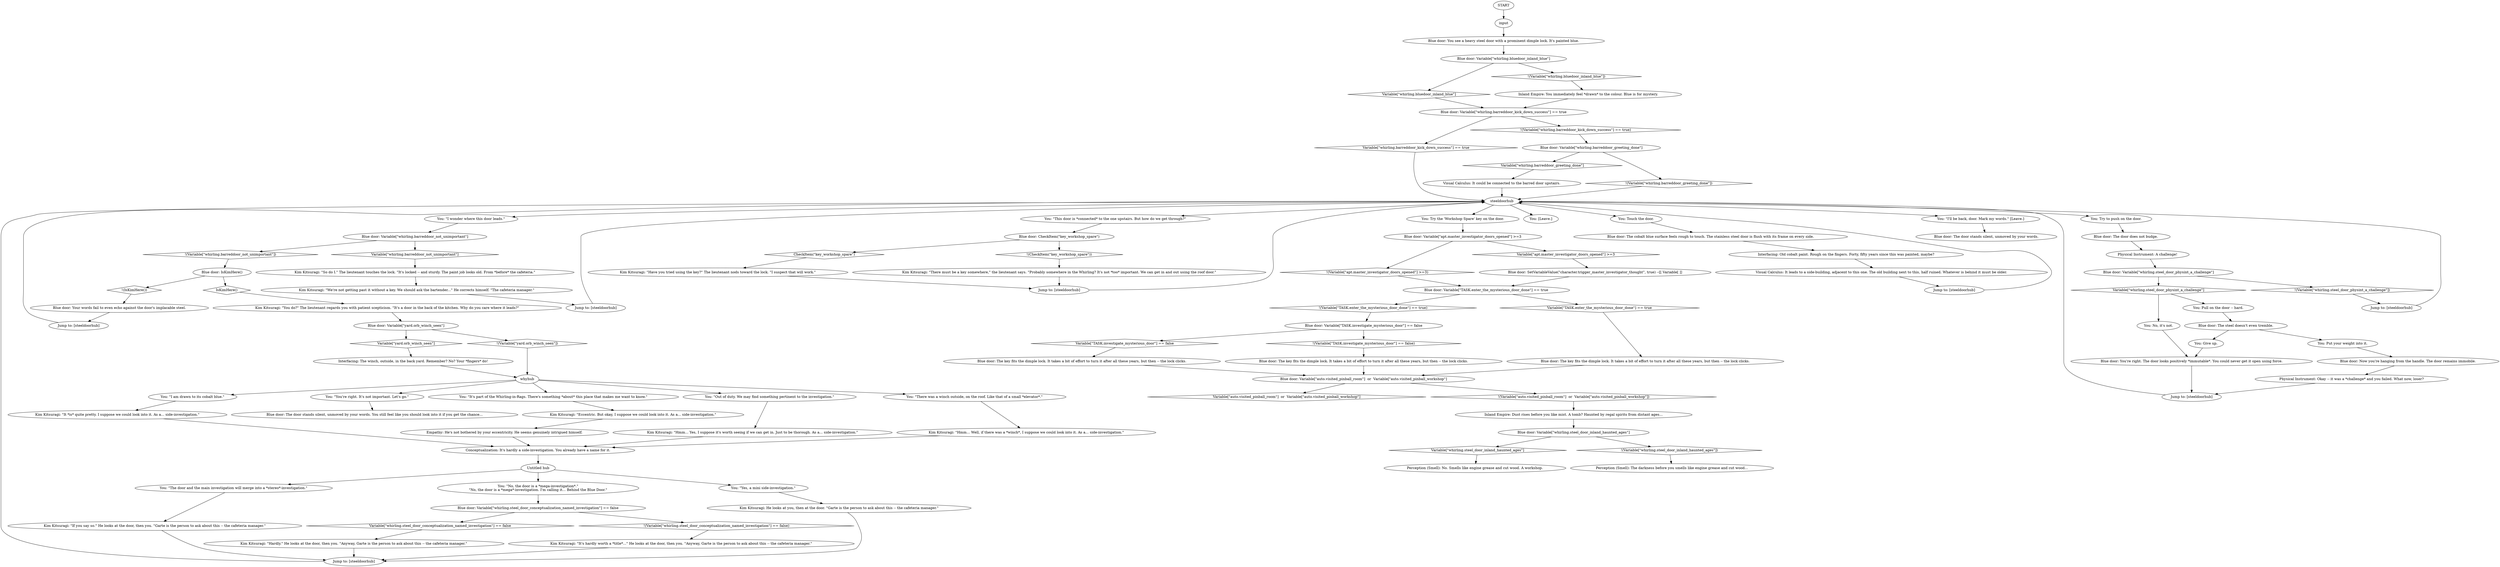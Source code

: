 # WHIRLING F1 / STEEL DOOR
# The steel door in the back of the kitchen. Leads to the storage area with the elevator.
# ==================================================
digraph G {
	  0 [label="START"];
	  1 [label="input"];
	  2 [label="Blue door: Variable[\"whirling.steel_door_inland_haunted_ages\"]"];
	  3 [label="Variable[\"whirling.steel_door_inland_haunted_ages\"]", shape=diamond];
	  4 [label="!(Variable[\"whirling.steel_door_inland_haunted_ages\"])", shape=diamond];
	  5 [label="Kim Kitsuragi: \"There must be a key somewhere,\" the lieutenant says. \"Probably somewhere in the Whirling? It's not *too* important. We can get in and out using the roof door.\""];
	  6 [label="Blue door: The door stands silent, unmoved by your words. You still feel like you should look into it if you get the chance..."];
	  8 [label="You: \"There was a winch outside, on the roof. Like that of a small *elevator*.\""];
	  9 [label="Jump to: [steeldoorhub]"];
	  10 [label="Perception (Smell): No. Smells like engine grease and cut wood. A workshop."];
	  11 [label="You: \"This door is *connected* to the one upstairs. But how do we get through?\""];
	  12 [label="Blue door: Variable[\"whirling.bluedoor_inland_blue\"]"];
	  13 [label="Variable[\"whirling.bluedoor_inland_blue\"]", shape=diamond];
	  14 [label="!(Variable[\"whirling.bluedoor_inland_blue\"])", shape=diamond];
	  15 [label="Blue door: Variable[\"whirling.steel_door_physint_a_challenge\"]"];
	  16 [label="Variable[\"whirling.steel_door_physint_a_challenge\"]", shape=diamond];
	  17 [label="!(Variable[\"whirling.steel_door_physint_a_challenge\"])", shape=diamond];
	  18 [label="Blue door: The steel doesn't even tremble."];
	  19 [label="Kim Kitsuragi: \"So do I.\" The lieutenant touches the lock. \"It's locked -- and sturdy. The paint job looks old. From *before* the cafeteria.\""];
	  20 [label="You: No, it's not."];
	  21 [label="You: \"The door and the main investigation will merge into a *stereo*-investigation.\""];
	  22 [label="Blue door: Variable[\"TASK.enter_the_mysterious_door_done\"] == true"];
	  23 [label="Variable[\"TASK.enter_the_mysterious_door_done\"] == true", shape=diamond];
	  24 [label="!(Variable[\"TASK.enter_the_mysterious_door_done\"] == true)", shape=diamond];
	  25 [label="You: Try the 'Workshop Spare' key on the door."];
	  26 [label="Interfacing: The winch, outside, in the back yard. Remember? No? Your *fingers* do!"];
	  27 [label="Kim Kitsuragi: \"It's hardly worth a *title*...\" He looks at the door, then you. \"Anyway, Garte is the person to ask about this -- the cafeteria manager.\""];
	  28 [label="Jump to: [steeldoorhub]"];
	  29 [label="Blue door: Variable[\"auto.visited_pinball_room\"]  or  Variable[\"auto.visited_pinball_workshop\"]"];
	  30 [label="Variable[\"auto.visited_pinball_room\"]  or  Variable[\"auto.visited_pinball_workshop\"]", shape=diamond];
	  31 [label="!(Variable[\"auto.visited_pinball_room\"]  or  Variable[\"auto.visited_pinball_workshop\"])", shape=diamond];
	  32 [label="Kim Kitsuragi: \"Hardly.\" He looks at the door, then you. \"Anyway, Garte is the person to ask about this -- the cafeteria manager.\""];
	  33 [label="Perception (Smell): The darkness before you smells like engine grease and cut wood..."];
	  34 [label="Blue door: Variable[\"apt.master_investigator_doors_opened\"] >=3"];
	  35 [label="Variable[\"apt.master_investigator_doors_opened\"] >=3", shape=diamond];
	  36 [label="!(Variable[\"apt.master_investigator_doors_opened\"] >=3)", shape=diamond];
	  37 [label="Empathy: He's not bothered by your eccentricity. He seems genuinely intrigued himself."];
	  38 [label="You: \"No, the door is a *mega-investigation*.\"\n\"No, the door is a *mega*-investigation. I'm calling it... Behind the Blue Door.\""];
	  39 [label="Kim Kitsuragi: \"Hmm... Yes, I suppose it's worth seeing if we can get in. Just to be thorough. As a... side-investigation.\""];
	  40 [label="You: [Leave.]"];
	  41 [label="Blue door: Your words fail to even echo against the door's implacable steel."];
	  42 [label="Blue door: The key fits the dimple lock. It takes a bit of effort to turn it after all these years, but then -- the lock clicks."];
	  43 [label="You: Pull on the door -- hard."];
	  44 [label="You: Put your weight into it."];
	  45 [label="Physical Instrument: A challenge!"];
	  46 [label="Blue door: Variable[\"whirling.barreddoor_kick_down_success\"] == true"];
	  47 [label="Variable[\"whirling.barreddoor_kick_down_success\"] == true", shape=diamond];
	  48 [label="!(Variable[\"whirling.barreddoor_kick_down_success\"] == true)", shape=diamond];
	  49 [label="Blue door: CheckItem(\"key_workshop_spare\")"];
	  50 [label="CheckItem(\"key_workshop_spare\")", shape=diamond];
	  51 [label="!(CheckItem(\"key_workshop_spare\"))", shape=diamond];
	  52 [label="Blue door: The key fits the dimple lock. It takes a bit of effort to turn it after all these years, but then -- the lock clicks."];
	  53 [label="You: Touch the door."];
	  54 [label="Kim Kitsuragi: \"You do?\" The lieutenant regards you with patient scepticism. \"It's a door in the back of the kitchen. Why do you care where it leads?\""];
	  55 [label="You: \"Yes, a mini side-investigation.\""];
	  56 [label="steeldoorhub"];
	  57 [label="You: \"I wonder where this door leads.\""];
	  58 [label="You: \"Out of duty. We may find something pertinent to the investigation.\""];
	  59 [label="Jump to: [steeldoorhub]"];
	  60 [label="Kim Kitsuragi: \"Eccentric. But okay, I suppose we could look into it. As a... side-investigation.\""];
	  61 [label="You: \"You're right. It's not important. Let's go.\""];
	  62 [label="Blue door: The door stands silent, unmoved by your words."];
	  63 [label="Jump to: [steeldoorhub]"];
	  64 [label="Visual Calculus: It could be connected to the barred door upstairs."];
	  65 [label="Blue door: The door does not budge."];
	  66 [label="Jump to: [steeldoorhub]"];
	  67 [label="Blue door: The cobalt blue surface feels rough to touch. The stainless steel door is flush with its frame on every side."];
	  68 [label="You: Give up."];
	  69 [label="Kim Kitsuragi: He looks at you, then at the door. \"Garte is the person to ask about this -- the cafeteria manager.\""];
	  70 [label="Kim Kitsuragi: \"If you say so.\" He looks at the door, then you. \"Garte is the person to ask about this -- the cafeteria manager.\""];
	  71 [label="Blue door: Now you're hanging from the handle. The door remains immobile."];
	  72 [label="You: \"I am drawn to its cobalt blue.\""];
	  73 [label="Kim Kitsuragi: \"Hmm... Well, if there was a *winch*, I suppose we could look into it. As a... side-investigation.\""];
	  74 [label="Kim Kitsuragi: \"It *is* quite pretty. I suppose we could look into it. As a... side-investigation.\""];
	  75 [label="Conceptualization: It's hardly a side-investigation. You already have a name for it."];
	  76 [label="Jump to: [steeldoorhub]"];
	  77 [label="Untitled hub"];
	  78 [label="You: \"I'll be back, door. Mark my words.\" [Leave.]"];
	  79 [label="Blue door: The key fits the dimple lock. It takes a bit of effort to turn it after all these years, but then -- the lock clicks."];
	  80 [label="Inland Empire: You immediately feel *drawn* to the colour. Blue is for mystery."];
	  81 [label="You: Try to push on the door."];
	  82 [label="Blue door: Variable[\"whirling.barreddoor_greeting_done\"]"];
	  83 [label="Variable[\"whirling.barreddoor_greeting_done\"]", shape=diamond];
	  84 [label="!(Variable[\"whirling.barreddoor_greeting_done\"])", shape=diamond];
	  85 [label="Visual Calculus: It leads to a side-building, adjacent to this one. The old building next to this, half ruined. Whatever is behind it must be older."];
	  86 [label="Jump to: [steeldoorhub]"];
	  87 [label="Blue door: Variable[\"whirling.steel_door_conceptualization_named_investigation\"] == false"];
	  88 [label="Variable[\"whirling.steel_door_conceptualization_named_investigation\"] == false", shape=diamond];
	  89 [label="!(Variable[\"whirling.steel_door_conceptualization_named_investigation\"] == false)", shape=diamond];
	  90 [label="Blue door: You see a heavy steel door with a prominent dimple lock. It's painted blue."];
	  91 [label="Blue door: SetVariableValue(\"character.trigger_master_investigator_thought\", true) --[[ Variable[ ]]"];
	  92 [label="Interfacing: Old cobalt paint. Rough on the fingers. Forty, fifty years since this was painted, maybe?"];
	  93 [label="Kim Kitsuragi: \"We're not getting past it without a key. We should ask the bartender...\" He corrects himself. \"The cafeteria manager.\""];
	  94 [label="Blue door: Variable[\"TASK.investigate_mysterious_door\"] == false"];
	  95 [label="Variable[\"TASK.investigate_mysterious_door\"] == false", shape=diamond];
	  96 [label="!(Variable[\"TASK.investigate_mysterious_door\"] == false)", shape=diamond];
	  97 [label="Physical Instrument: Okay -- it was a *challenge* and you failed. What now, loser?"];
	  98 [label="Blue door: Variable[\"whirling.barreddoor_not_unimportant\"]"];
	  99 [label="Variable[\"whirling.barreddoor_not_unimportant\"]", shape=diamond];
	  100 [label="!(Variable[\"whirling.barreddoor_not_unimportant\"])", shape=diamond];
	  101 [label="Inland Empire: Dust rises before you like mist. A tomb? Haunted by regal spirits from distant ages..."];
	  102 [label="Blue door: You're right. The door looks positively *immutable*. You could never get it open using force."];
	  103 [label="Blue door: IsKimHere()"];
	  104 [label="IsKimHere()", shape=diamond];
	  105 [label="!(IsKimHere())", shape=diamond];
	  106 [label="whyhub"];
	  107 [label="You: \"It's part of the Whirling-in-Rags. There's something *about* this place that makes me want to know.\""];
	  108 [label="Blue door: Variable[\"yard.orb_winch_seen\"]"];
	  109 [label="Variable[\"yard.orb_winch_seen\"]", shape=diamond];
	  110 [label="!(Variable[\"yard.orb_winch_seen\"])", shape=diamond];
	  111 [label="Kim Kitsuragi: \"Have you tried using the key?\" The lieutenant nods toward the lock. \"I suspect that will work.\""];
	  0 -> 1
	  1 -> 90
	  2 -> 3
	  2 -> 4
	  3 -> 10
	  4 -> 33
	  5 -> 28
	  8 -> 73
	  9 -> 56
	  11 -> 49
	  12 -> 13
	  12 -> 14
	  13 -> 46
	  14 -> 80
	  15 -> 16
	  15 -> 17
	  16 -> 43
	  16 -> 20
	  17 -> 59
	  18 -> 44
	  18 -> 68
	  19 -> 93
	  20 -> 102
	  21 -> 70
	  22 -> 24
	  22 -> 23
	  23 -> 79
	  24 -> 94
	  25 -> 34
	  26 -> 106
	  27 -> 9
	  28 -> 56
	  29 -> 30
	  29 -> 31
	  31 -> 101
	  32 -> 9
	  34 -> 35
	  34 -> 36
	  35 -> 91
	  36 -> 22
	  37 -> 75
	  38 -> 87
	  39 -> 75
	  41 -> 66
	  42 -> 29
	  43 -> 18
	  44 -> 71
	  45 -> 15
	  46 -> 48
	  46 -> 47
	  47 -> 56
	  48 -> 82
	  49 -> 50
	  49 -> 51
	  50 -> 111
	  51 -> 5
	  52 -> 29
	  53 -> 67
	  54 -> 108
	  55 -> 69
	  56 -> 40
	  56 -> 11
	  56 -> 78
	  56 -> 81
	  56 -> 53
	  56 -> 25
	  56 -> 57
	  57 -> 98
	  58 -> 39
	  59 -> 56
	  60 -> 37
	  61 -> 6
	  63 -> 56
	  64 -> 56
	  65 -> 45
	  66 -> 56
	  67 -> 92
	  68 -> 102
	  69 -> 9
	  70 -> 9
	  71 -> 97
	  72 -> 74
	  73 -> 75
	  74 -> 75
	  75 -> 77
	  76 -> 56
	  77 -> 21
	  77 -> 38
	  77 -> 55
	  78 -> 62
	  79 -> 29
	  80 -> 46
	  81 -> 65
	  82 -> 83
	  82 -> 84
	  83 -> 64
	  84 -> 56
	  85 -> 86
	  86 -> 56
	  87 -> 88
	  87 -> 89
	  88 -> 32
	  89 -> 27
	  90 -> 12
	  91 -> 22
	  92 -> 85
	  93 -> 76
	  94 -> 96
	  94 -> 95
	  95 -> 52
	  96 -> 42
	  97 -> 63
	  98 -> 99
	  98 -> 100
	  99 -> 19
	  100 -> 103
	  101 -> 2
	  102 -> 63
	  103 -> 104
	  103 -> 105
	  104 -> 54
	  105 -> 41
	  106 -> 8
	  106 -> 72
	  106 -> 107
	  106 -> 58
	  106 -> 61
	  107 -> 60
	  108 -> 109
	  108 -> 110
	  109 -> 26
	  110 -> 106
	  111 -> 28
}


